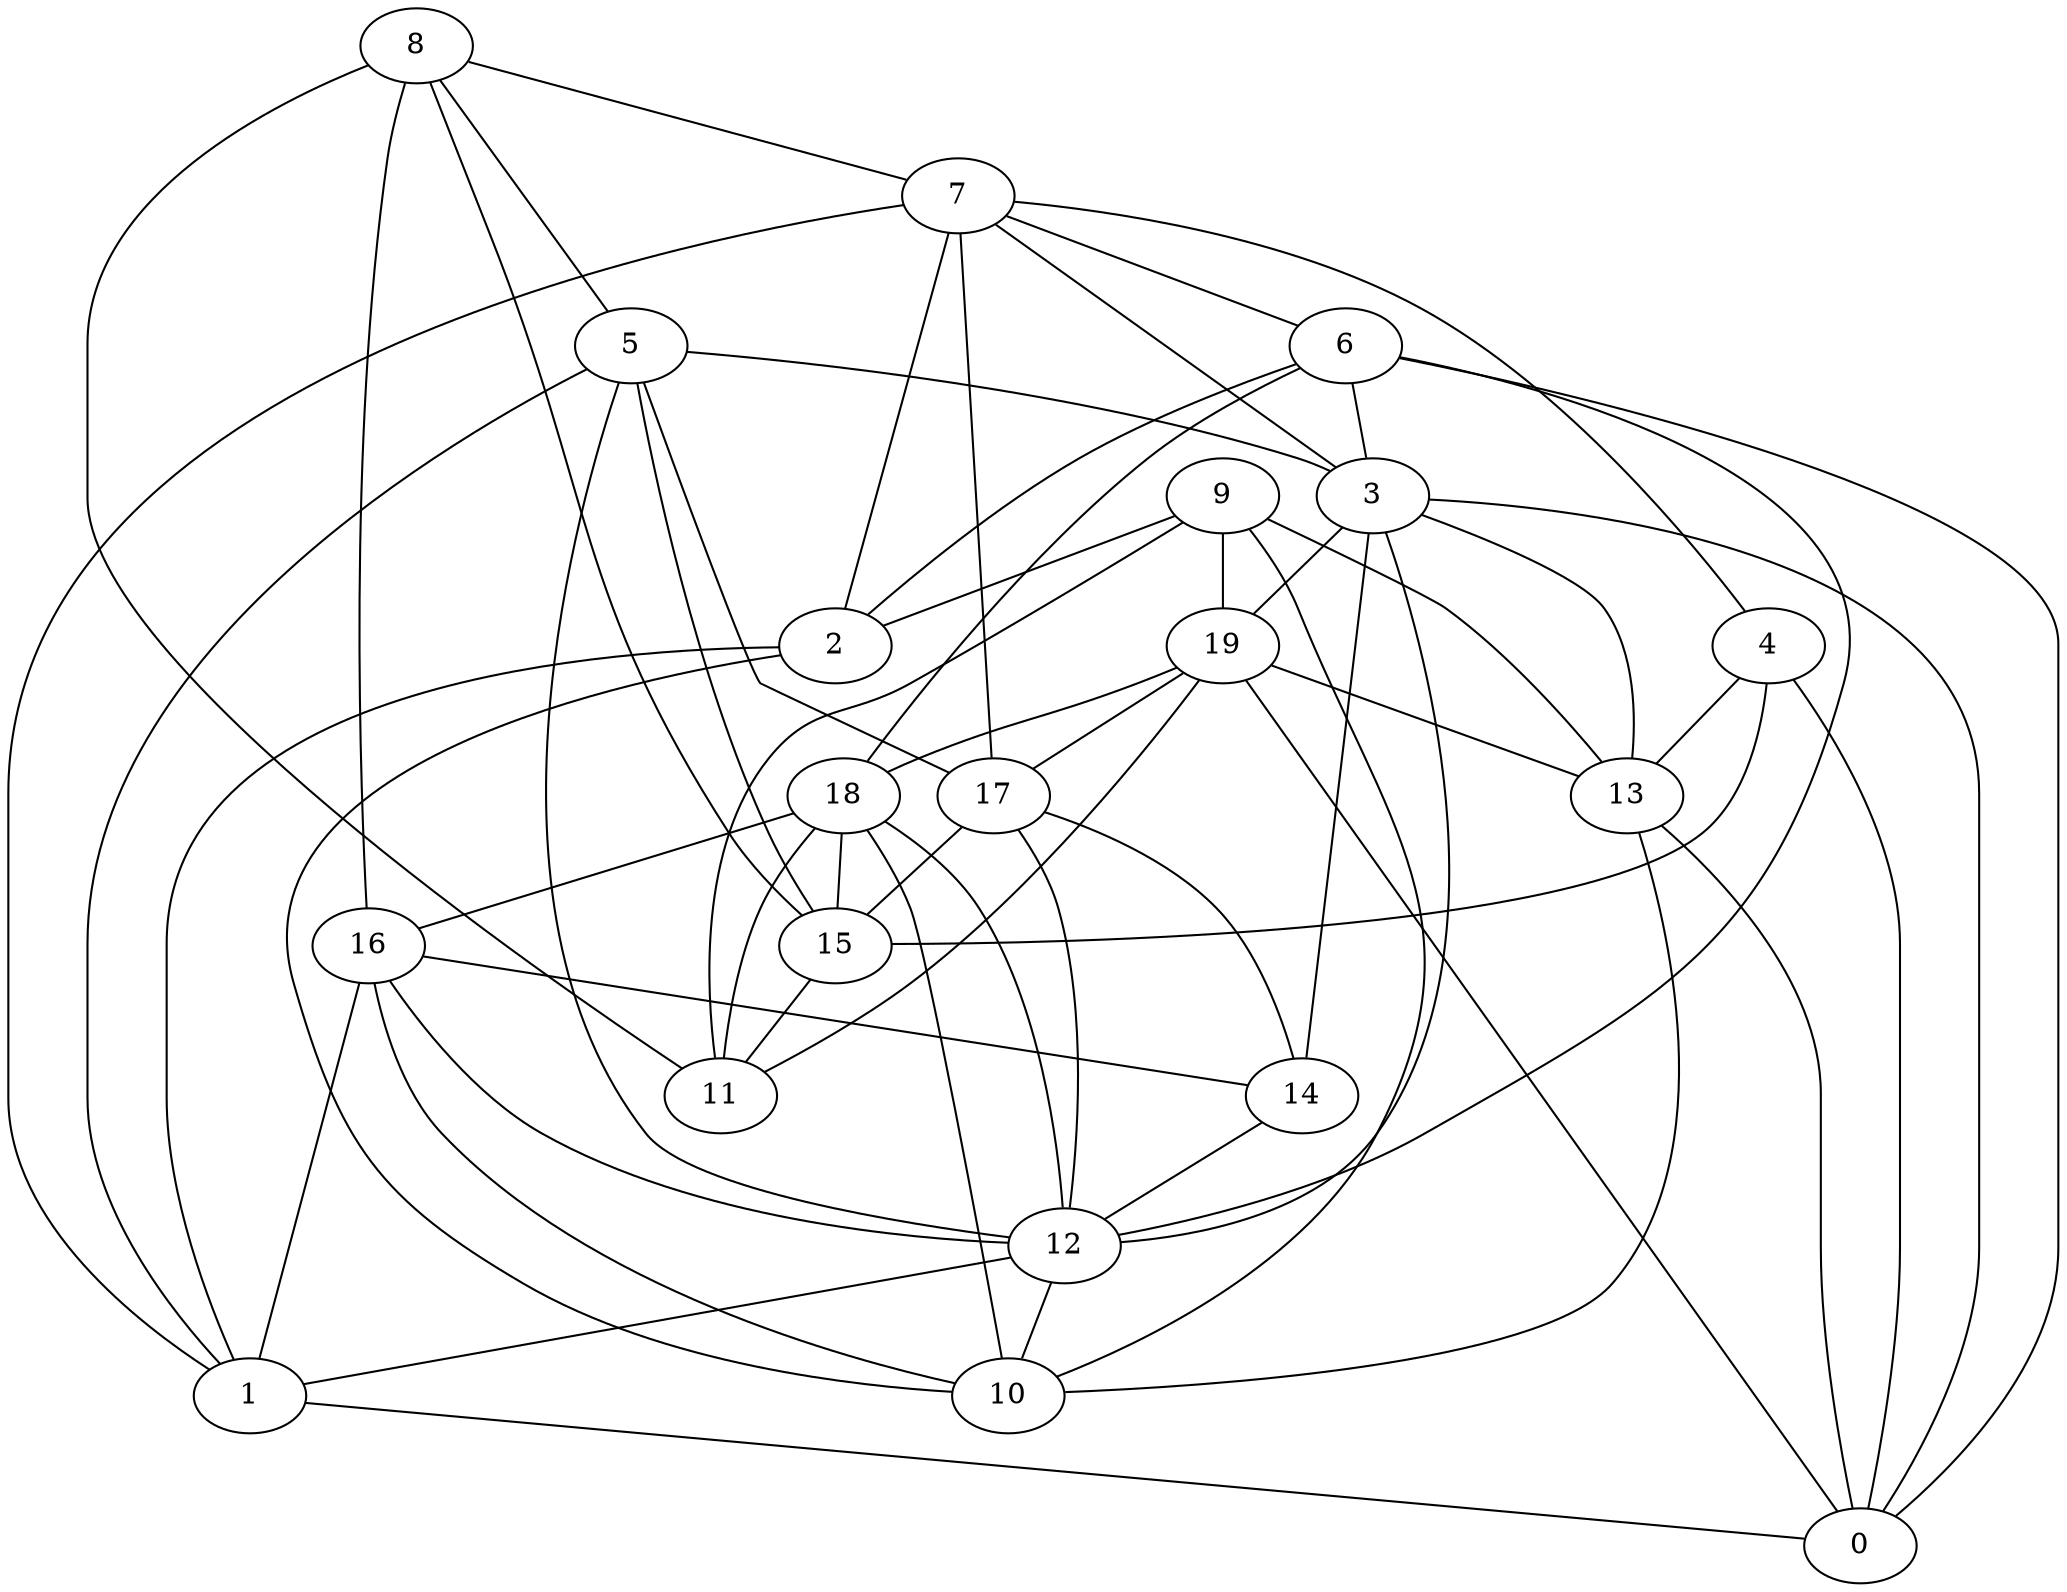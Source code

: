 digraph GG_graph {

subgraph G_graph {
edge [color = black]
"8" -> "11" [dir = none]
"8" -> "16" [dir = none]
"8" -> "15" [dir = none]
"8" -> "7" [dir = none]
"8" -> "5" [dir = none]
"4" -> "13" [dir = none]
"4" -> "15" [dir = none]
"18" -> "15" [dir = none]
"18" -> "12" [dir = none]
"18" -> "11" [dir = none]
"5" -> "1" [dir = none]
"5" -> "3" [dir = none]
"5" -> "12" [dir = none]
"12" -> "10" [dir = none]
"2" -> "1" [dir = none]
"2" -> "10" [dir = none]
"6" -> "12" [dir = none]
"19" -> "17" [dir = none]
"19" -> "0" [dir = none]
"19" -> "13" [dir = none]
"7" -> "4" [dir = none]
"7" -> "17" [dir = none]
"7" -> "3" [dir = none]
"7" -> "1" [dir = none]
"7" -> "6" [dir = none]
"17" -> "12" [dir = none]
"17" -> "14" [dir = none]
"17" -> "15" [dir = none]
"9" -> "11" [dir = none]
"9" -> "10" [dir = none]
"3" -> "19" [dir = none]
"3" -> "14" [dir = none]
"16" -> "14" [dir = none]
"16" -> "12" [dir = none]
"16" -> "10" [dir = none]
"16" -> "1" [dir = none]
"13" -> "0" [dir = none]
"13" -> "10" [dir = none]
"5" -> "17" [dir = none]
"6" -> "0" [dir = none]
"18" -> "10" [dir = none]
"7" -> "2" [dir = none]
"1" -> "0" [dir = none]
"3" -> "13" [dir = none]
"15" -> "11" [dir = none]
"3" -> "0" [dir = none]
"19" -> "11" [dir = none]
"6" -> "18" [dir = none]
"14" -> "12" [dir = none]
"19" -> "18" [dir = none]
"9" -> "2" [dir = none]
"4" -> "0" [dir = none]
"6" -> "2" [dir = none]
"3" -> "12" [dir = none]
"6" -> "3" [dir = none]
"9" -> "19" [dir = none]
"5" -> "15" [dir = none]
"18" -> "16" [dir = none]
"9" -> "13" [dir = none]
"12" -> "1" [dir = none]
}

}
